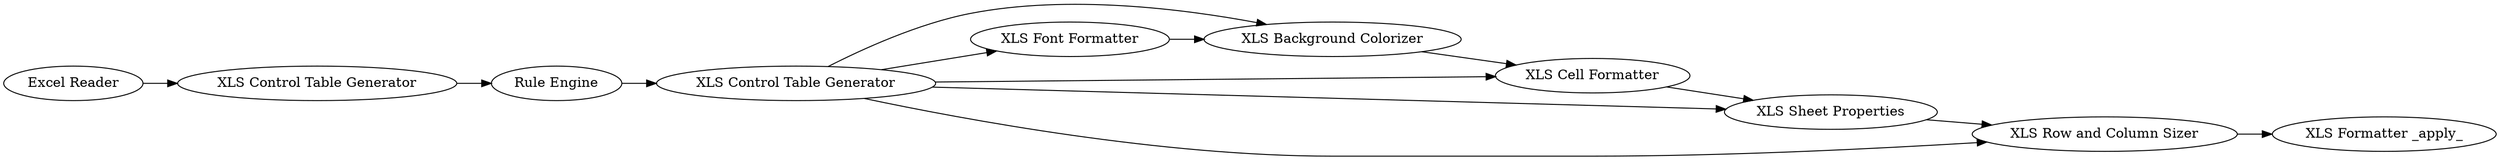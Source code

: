 digraph {
	"1008741168090613883_4" [label="XLS Control Table Generator"]
	"1008741168090613883_6" [label="XLS Background Colorizer"]
	"1008741168090613883_7" [label="XLS Cell Formatter"]
	"1008741168090613883_2" [label="XLS Control Table Generator"]
	"1008741168090613883_3" [label="Rule Engine"]
	"1008741168090613883_10" [label="XLS Formatter _apply_"]
	"1008741168090613883_8" [label="XLS Sheet Properties"]
	"1008741168090613883_5" [label="XLS Font Formatter"]
	"1008741168090613883_1" [label="Excel Reader"]
	"1008741168090613883_9" [label="XLS Row and Column Sizer"]
	"1008741168090613883_9" -> "1008741168090613883_10"
	"1008741168090613883_2" -> "1008741168090613883_3"
	"1008741168090613883_4" -> "1008741168090613883_5"
	"1008741168090613883_1" -> "1008741168090613883_2"
	"1008741168090613883_4" -> "1008741168090613883_6"
	"1008741168090613883_7" -> "1008741168090613883_8"
	"1008741168090613883_8" -> "1008741168090613883_9"
	"1008741168090613883_4" -> "1008741168090613883_9"
	"1008741168090613883_6" -> "1008741168090613883_7"
	"1008741168090613883_4" -> "1008741168090613883_7"
	"1008741168090613883_4" -> "1008741168090613883_8"
	"1008741168090613883_5" -> "1008741168090613883_6"
	"1008741168090613883_3" -> "1008741168090613883_4"
	rankdir=LR
}
